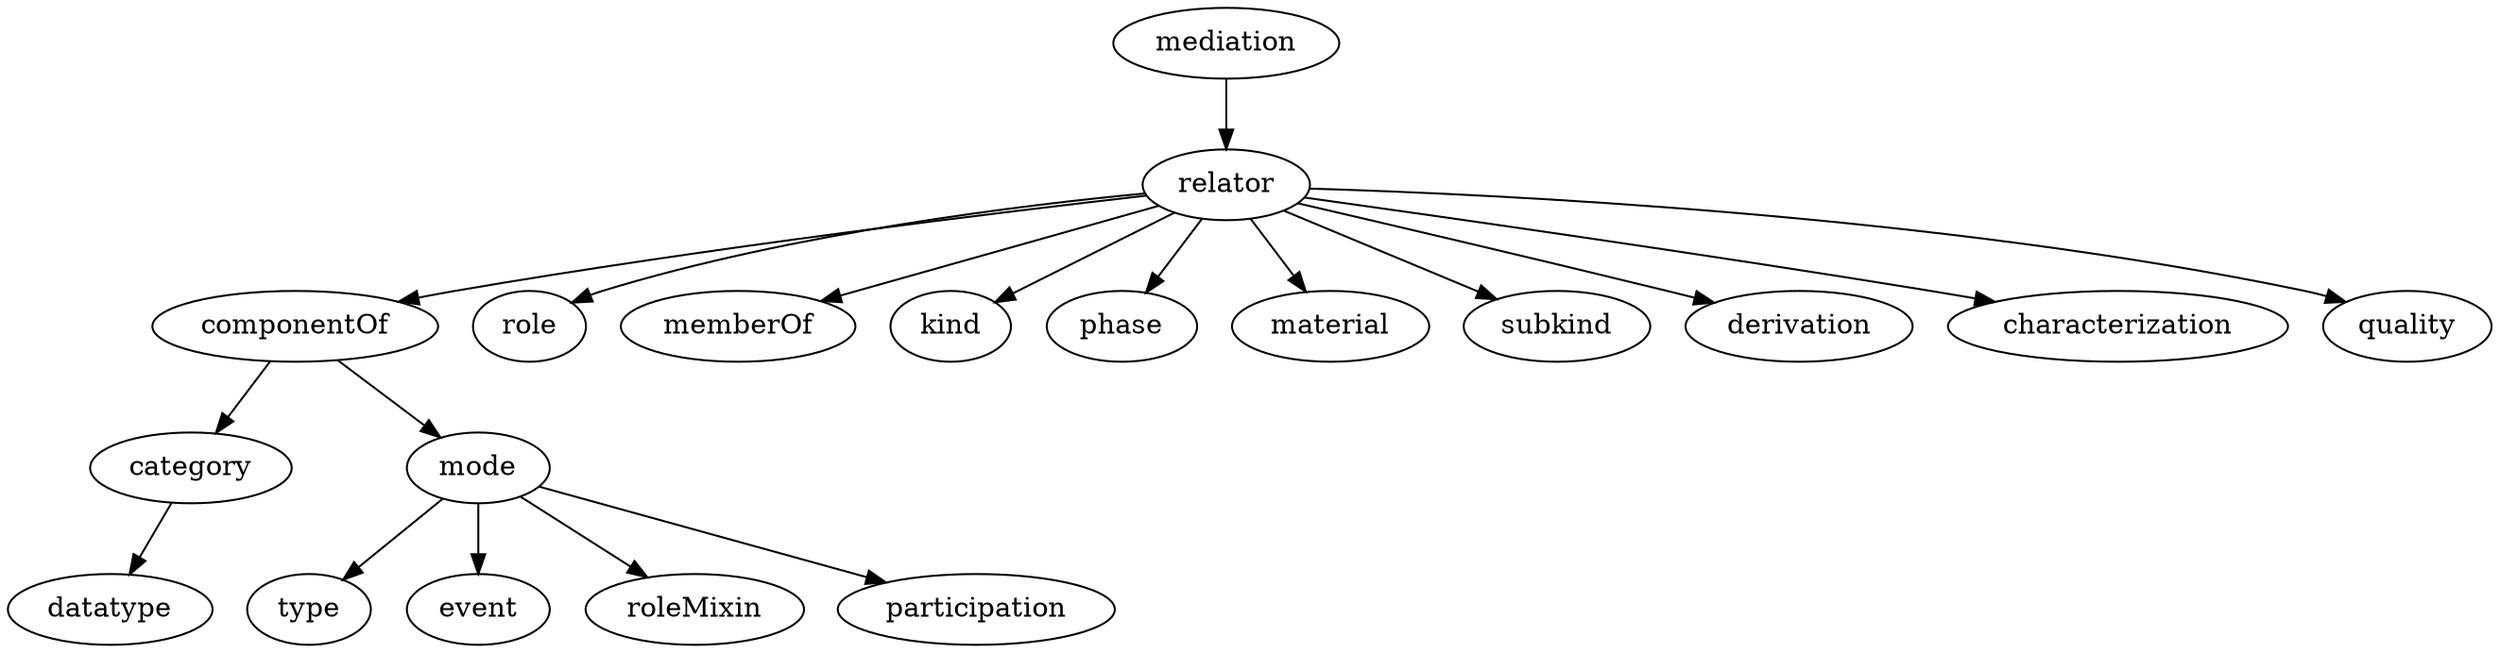 strict digraph  {
mediation;
relator;
componentOf;
role;
memberOf;
kind;
phase;
material;
subkind;
derivation;
characterization;
quality;
category;
mode;
type;
event;
roleMixin;
participation;
datatype;
mediation -> relator;
relator -> componentOf;
relator -> role;
relator -> memberOf;
relator -> kind;
relator -> phase;
relator -> material;
relator -> subkind;
relator -> derivation;
relator -> characterization;
relator -> quality;
componentOf -> category;
componentOf -> mode;
category -> datatype;
mode -> type;
mode -> event;
mode -> roleMixin;
mode -> participation;
}
